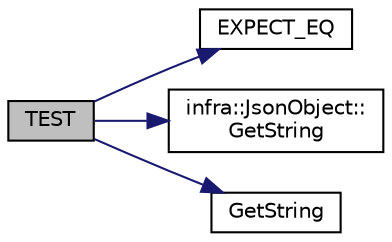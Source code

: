 digraph "TEST"
{
 // INTERACTIVE_SVG=YES
  edge [fontname="Helvetica",fontsize="10",labelfontname="Helvetica",labelfontsize="10"];
  node [fontname="Helvetica",fontsize="10",shape=record];
  rankdir="LR";
  Node119 [label="TEST",height=0.2,width=0.4,color="black", fillcolor="grey75", style="filled", fontcolor="black"];
  Node119 -> Node120 [color="midnightblue",fontsize="10",style="solid",fontname="Helvetica"];
  Node120 [label="EXPECT_EQ",height=0.2,width=0.4,color="black", fillcolor="white", style="filled",URL="$d6/def/_test_json_8cpp.html#a82745227e2f0a8edbb4ae630d88a8e86"];
  Node119 -> Node121 [color="midnightblue",fontsize="10",style="solid",fontname="Helvetica"];
  Node121 [label="infra::JsonObject::\lGetString",height=0.2,width=0.4,color="black", fillcolor="white", style="filled",URL="$d1/dcf/classinfra_1_1_json_object.html#aaef750837447f9c38e06092848d30af5"];
  Node119 -> Node122 [color="midnightblue",fontsize="10",style="solid",fontname="Helvetica"];
  Node122 [label="GetString",height=0.2,width=0.4,color="black", fillcolor="white", style="filled",URL="$d6/def/_test_json_8cpp.html#ae0cdbaedbc09ba1c9050131c36a79ce9"];
}
